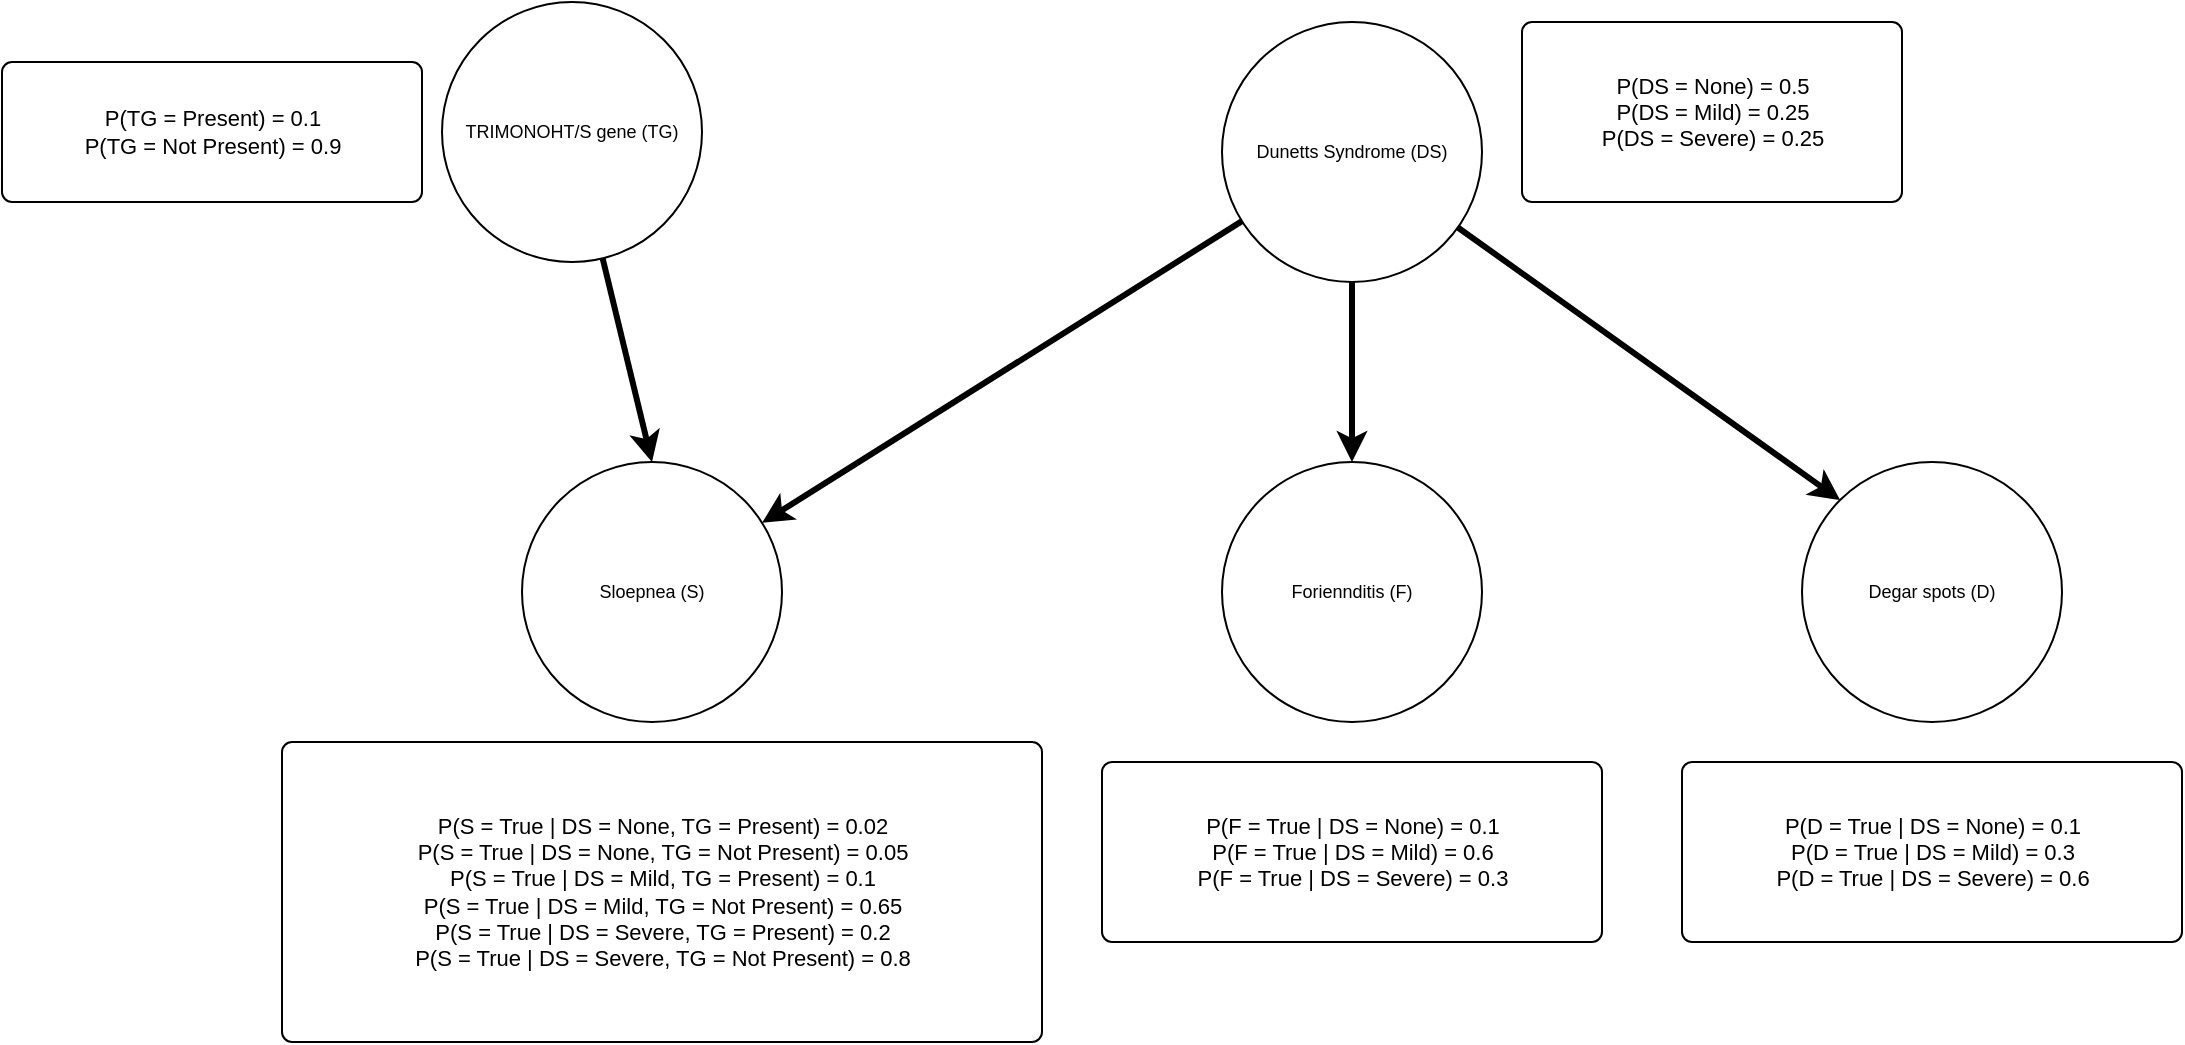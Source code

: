 <mxfile version="24.2.1" type="device">
  <diagram name="第 1 页" id="y1b7-o_kj0ZNZbOfWxoh">
    <mxGraphModel dx="1467" dy="984" grid="1" gridSize="10" guides="1" tooltips="1" connect="1" arrows="1" fold="1" page="0" pageScale="1" pageWidth="1200" pageHeight="1600" background="none" math="0" shadow="0">
      <root>
        <mxCell id="0" />
        <mxCell id="1" parent="0" />
        <mxCell id="SUj5WSKdGBjGSz2c6Ds9-9" style="rounded=0;orthogonalLoop=1;jettySize=auto;html=1;snapToPoint=0;fixDash=0;strokeWidth=3;jumpStyle=none;" edge="1" parent="1" source="SUj5WSKdGBjGSz2c6Ds9-1" target="SUj5WSKdGBjGSz2c6Ds9-3">
          <mxGeometry relative="1" as="geometry" />
        </mxCell>
        <mxCell id="SUj5WSKdGBjGSz2c6Ds9-10" style="edgeStyle=none;rounded=0;jumpStyle=none;orthogonalLoop=1;jettySize=auto;html=1;strokeColor=default;strokeWidth=3;align=center;verticalAlign=middle;fontFamily=Helvetica;fontSize=11;fontColor=default;labelBackgroundColor=default;endArrow=classic;" edge="1" parent="1" source="SUj5WSKdGBjGSz2c6Ds9-1" target="SUj5WSKdGBjGSz2c6Ds9-2">
          <mxGeometry relative="1" as="geometry" />
        </mxCell>
        <mxCell id="SUj5WSKdGBjGSz2c6Ds9-11" style="edgeStyle=none;rounded=0;jumpStyle=none;orthogonalLoop=1;jettySize=auto;html=1;entryX=0;entryY=0;entryDx=0;entryDy=0;strokeColor=default;strokeWidth=3;align=center;verticalAlign=middle;fontFamily=Helvetica;fontSize=11;fontColor=default;labelBackgroundColor=default;endArrow=classic;" edge="1" parent="1" source="SUj5WSKdGBjGSz2c6Ds9-1" target="SUj5WSKdGBjGSz2c6Ds9-5">
          <mxGeometry relative="1" as="geometry" />
        </mxCell>
        <mxCell id="SUj5WSKdGBjGSz2c6Ds9-1" value="&lt;span style=&quot;font-size: 9px;&quot;&gt;Dunetts Syndrome (DS)&lt;/span&gt;" style="ellipse;whiteSpace=wrap;html=1;aspect=fixed;fontSize=9;rounded=1;labelBackgroundColor=none;snapToPoint=0;fixDash=0;" vertex="1" parent="1">
          <mxGeometry x="680" y="330" width="130" height="130" as="geometry" />
        </mxCell>
        <mxCell id="SUj5WSKdGBjGSz2c6Ds9-2" value="&lt;span style=&quot;font-size: 9px;&quot;&gt;Sloepnea (S)&lt;/span&gt;" style="ellipse;whiteSpace=wrap;html=1;aspect=fixed;fontSize=9;rounded=1;labelBackgroundColor=none;snapToPoint=0;fixDash=0;" vertex="1" parent="1">
          <mxGeometry x="330" y="550" width="130" height="130" as="geometry" />
        </mxCell>
        <mxCell id="SUj5WSKdGBjGSz2c6Ds9-3" value="&lt;span style=&quot;font-size: 9px;&quot;&gt;Foriennditis (F)&lt;/span&gt;" style="ellipse;whiteSpace=wrap;html=1;aspect=fixed;fontSize=9;rounded=1;labelBackgroundColor=none;snapToPoint=0;fixDash=0;" vertex="1" parent="1">
          <mxGeometry x="680" y="550" width="130" height="130" as="geometry" />
        </mxCell>
        <mxCell id="SUj5WSKdGBjGSz2c6Ds9-12" style="edgeStyle=none;rounded=0;jumpStyle=none;orthogonalLoop=1;jettySize=auto;html=1;entryX=0.5;entryY=0;entryDx=0;entryDy=0;strokeColor=default;strokeWidth=3;align=center;verticalAlign=middle;fontFamily=Helvetica;fontSize=11;fontColor=default;labelBackgroundColor=default;endArrow=classic;" edge="1" parent="1" source="SUj5WSKdGBjGSz2c6Ds9-4" target="SUj5WSKdGBjGSz2c6Ds9-2">
          <mxGeometry relative="1" as="geometry" />
        </mxCell>
        <mxCell id="SUj5WSKdGBjGSz2c6Ds9-4" value="&lt;span style=&quot;font-size: 9px;&quot;&gt;TRIMONOHT/S gene (TG)&lt;/span&gt;" style="ellipse;whiteSpace=wrap;html=1;aspect=fixed;fontSize=9;rounded=1;labelBackgroundColor=none;snapToPoint=0;fixDash=0;" vertex="1" parent="1">
          <mxGeometry x="290" y="320" width="130" height="130" as="geometry" />
        </mxCell>
        <mxCell id="SUj5WSKdGBjGSz2c6Ds9-5" value="&lt;span style=&quot;font-size: 9px;&quot;&gt;Degar spots (D)&lt;/span&gt;" style="ellipse;whiteSpace=wrap;html=1;aspect=fixed;fontSize=9;rounded=1;labelBackgroundColor=none;snapToPoint=0;fixDash=0;" vertex="1" parent="1">
          <mxGeometry x="970" y="550" width="130" height="130" as="geometry" />
        </mxCell>
        <mxCell id="SUj5WSKdGBjGSz2c6Ds9-62" value="P(DS = None) = 0.5&lt;div&gt;P(DS = Mild) = 0.25&lt;/div&gt;&lt;div&gt;P(DS = Severe) = 0.25&lt;/div&gt;" style="html=1;shadow=0;dashed=0;shape=mxgraph.bootstrap.rrect;rSize=5;fillColor=#ffffff;strokeColor=#000000;fontFamily=Helvetica;fontSize=11;fontColor=default;labelBackgroundColor=default;" vertex="1" parent="1">
          <mxGeometry x="830" y="330" width="190" height="90" as="geometry" />
        </mxCell>
        <mxCell id="SUj5WSKdGBjGSz2c6Ds9-67" value="P(TG = Present) = 0.1&lt;br&gt;&lt;div&gt;P(TG = Not Present) = 0.9&lt;/div&gt;" style="html=1;shadow=0;dashed=0;shape=mxgraph.bootstrap.rrect;rSize=5;fillColor=#ffffff;strokeColor=#000000;fontFamily=Helvetica;fontSize=11;fontColor=default;labelBackgroundColor=default;" vertex="1" parent="1">
          <mxGeometry x="70" y="350" width="210" height="70" as="geometry" />
        </mxCell>
        <mxCell id="SUj5WSKdGBjGSz2c6Ds9-68" value="P(S = True | DS = None, TG = Present) = 0.02&lt;div&gt;&lt;div&gt;P(S = True | DS = None, TG = Not Present) = 0.05&lt;br&gt;&lt;/div&gt;&lt;/div&gt;&lt;div&gt;P(S = True | DS = Mild, TG = Present) = 0.1&lt;div&gt;P(S = True | DS = Mild, TG = Not Present) = 0.65&lt;/div&gt;&lt;/div&gt;&lt;div&gt;P(S = True | DS = Severe, TG = Present) = 0.2&lt;div&gt;P(S = True | DS = Severe, TG = Not Present) = 0.8&lt;/div&gt;&lt;/div&gt;" style="html=1;shadow=0;dashed=0;shape=mxgraph.bootstrap.rrect;rSize=5;fillColor=#ffffff;strokeColor=#000000;fontFamily=Helvetica;fontSize=11;fontColor=default;labelBackgroundColor=default;" vertex="1" parent="1">
          <mxGeometry x="210" y="690" width="380" height="150" as="geometry" />
        </mxCell>
        <mxCell id="SUj5WSKdGBjGSz2c6Ds9-69" value="P(F = True | DS = None) = 0.1&lt;div&gt;P(F = True | DS = Mild) = 0.6&lt;br&gt;&lt;/div&gt;&lt;div&gt;P(F = True | DS = Severe) = 0.3&lt;/div&gt;" style="html=1;shadow=0;dashed=0;shape=mxgraph.bootstrap.rrect;rSize=5;fillColor=#ffffff;strokeColor=#000000;fontFamily=Helvetica;fontSize=11;fontColor=default;labelBackgroundColor=default;" vertex="1" parent="1">
          <mxGeometry x="620" y="700" width="250" height="90" as="geometry" />
        </mxCell>
        <mxCell id="SUj5WSKdGBjGSz2c6Ds9-70" value="P(D = True | DS = None) = 0.1&lt;div&gt;P(D = True | DS = Mild) = 0.3&lt;br&gt;&lt;/div&gt;&lt;div&gt;P(D = True | DS = Severe) = 0.6&lt;/div&gt;" style="html=1;shadow=0;dashed=0;shape=mxgraph.bootstrap.rrect;rSize=5;fillColor=#ffffff;strokeColor=#000000;fontFamily=Helvetica;fontSize=11;fontColor=default;labelBackgroundColor=default;" vertex="1" parent="1">
          <mxGeometry x="910" y="700" width="250" height="90" as="geometry" />
        </mxCell>
      </root>
    </mxGraphModel>
  </diagram>
</mxfile>
